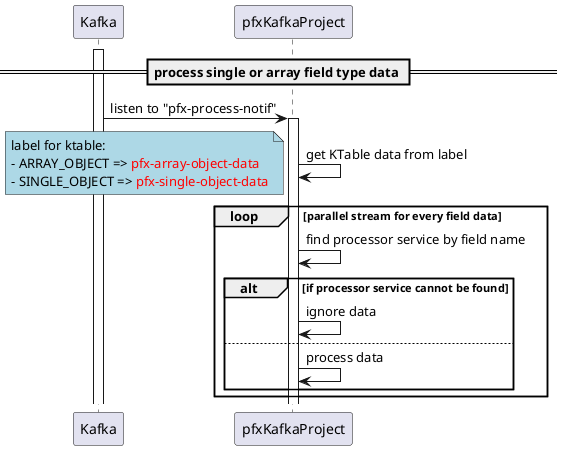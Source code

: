 @startuml process single or array data

participant Kafka as k
participant pfxKafkaProject as pk

== process single or array field type data ==

activate k
k -> pk++ : listen to "pfx-process-notif"
pk -> pk : get KTable data from label
note left #LightBlue
label for ktable:
- ARRAY_OBJECT => <color:red>pfx-array-object-data
- SINGLE_OBJECT => <color:red>pfx-single-object-data
end note

loop parallel stream for every field data 
pk -> pk : find processor service by field name
alt if processor service cannot be found
    pk -> pk : ignore data
else
    pk -> pk : process data
end 

end 

@enduml
